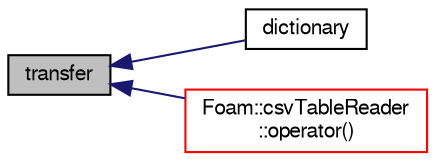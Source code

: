 digraph "transfer"
{
  bgcolor="transparent";
  edge [fontname="FreeSans",fontsize="10",labelfontname="FreeSans",labelfontsize="10"];
  node [fontname="FreeSans",fontsize="10",shape=record];
  rankdir="LR";
  Node34708 [label="transfer",height=0.2,width=0.4,color="black", fillcolor="grey75", style="filled", fontcolor="black"];
  Node34708 -> Node34709 [dir="back",color="midnightblue",fontsize="10",style="solid",fontname="FreeSans"];
  Node34709 [label="dictionary",height=0.2,width=0.4,color="black",URL="$a26014.html#aa5e514e4532fd482da6c19c0e515cca7",tooltip="Construct by transferring parameter contents given parent dictionary. "];
  Node34708 -> Node34710 [dir="back",color="midnightblue",fontsize="10",style="solid",fontname="FreeSans"];
  Node34710 [label="Foam::csvTableReader\l::operator()",height=0.2,width=0.4,color="red",URL="$a26738.html#a6e70d23d9d9427911607974e22fb9e0b",tooltip="Read the table. "];
}
